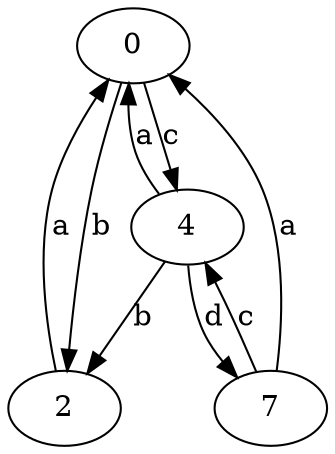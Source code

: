 strict digraph  {
0;
2;
4;
7;
0 -> 2  [label=b];
0 -> 4  [label=c];
2 -> 0  [label=a];
4 -> 0  [label=a];
4 -> 2  [label=b];
4 -> 7  [label=d];
7 -> 0  [label=a];
7 -> 4  [label=c];
}
